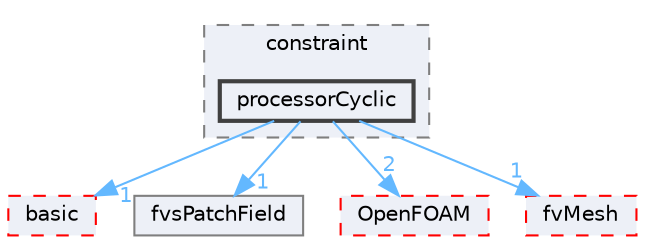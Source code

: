 digraph "src/finiteVolume/fields/fvsPatchFields/constraint/processorCyclic"
{
 // LATEX_PDF_SIZE
  bgcolor="transparent";
  edge [fontname=Helvetica,fontsize=10,labelfontname=Helvetica,labelfontsize=10];
  node [fontname=Helvetica,fontsize=10,shape=box,height=0.2,width=0.4];
  compound=true
  subgraph clusterdir_d3657b0b23136d928b995b4c42c4ccd9 {
    graph [ bgcolor="#edf0f7", pencolor="grey50", label="constraint", fontname=Helvetica,fontsize=10 style="filled,dashed", URL="dir_d3657b0b23136d928b995b4c42c4ccd9.html",tooltip=""]
  dir_871c0ee44a9cb4ba0ce6f3156dde8478 [label="processorCyclic", fillcolor="#edf0f7", color="grey25", style="filled,bold", URL="dir_871c0ee44a9cb4ba0ce6f3156dde8478.html",tooltip=""];
  }
  dir_958a3dd6045466a25f270895e6927ee8 [label="basic", fillcolor="#edf0f7", color="red", style="filled,dashed", URL="dir_958a3dd6045466a25f270895e6927ee8.html",tooltip=""];
  dir_f8fc54ccdbdfd051989b9c9b77557e92 [label="fvsPatchField", fillcolor="#edf0f7", color="grey50", style="filled", URL="dir_f8fc54ccdbdfd051989b9c9b77557e92.html",tooltip=""];
  dir_c5473ff19b20e6ec4dfe5c310b3778a8 [label="OpenFOAM", fillcolor="#edf0f7", color="red", style="filled,dashed", URL="dir_c5473ff19b20e6ec4dfe5c310b3778a8.html",tooltip=""];
  dir_c382fa095c9c33d8673c0dd60aaef275 [label="fvMesh", fillcolor="#edf0f7", color="red", style="filled,dashed", URL="dir_c382fa095c9c33d8673c0dd60aaef275.html",tooltip=""];
  dir_871c0ee44a9cb4ba0ce6f3156dde8478->dir_958a3dd6045466a25f270895e6927ee8 [headlabel="1", labeldistance=1.5 headhref="dir_003086_000208.html" href="dir_003086_000208.html" color="steelblue1" fontcolor="steelblue1"];
  dir_871c0ee44a9cb4ba0ce6f3156dde8478->dir_c382fa095c9c33d8673c0dd60aaef275 [headlabel="1", labeldistance=1.5 headhref="dir_003086_001544.html" href="dir_003086_001544.html" color="steelblue1" fontcolor="steelblue1"];
  dir_871c0ee44a9cb4ba0ce6f3156dde8478->dir_c5473ff19b20e6ec4dfe5c310b3778a8 [headlabel="2", labeldistance=1.5 headhref="dir_003086_002695.html" href="dir_003086_002695.html" color="steelblue1" fontcolor="steelblue1"];
  dir_871c0ee44a9cb4ba0ce6f3156dde8478->dir_f8fc54ccdbdfd051989b9c9b77557e92 [headlabel="1", labeldistance=1.5 headhref="dir_003086_001572.html" href="dir_003086_001572.html" color="steelblue1" fontcolor="steelblue1"];
}
